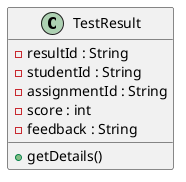 @startuml
class TestResult {
    - resultId : String
    - studentId : String
    - assignmentId : String
    - score : int
    - feedback : String
    + getDetails()
}
@enduml